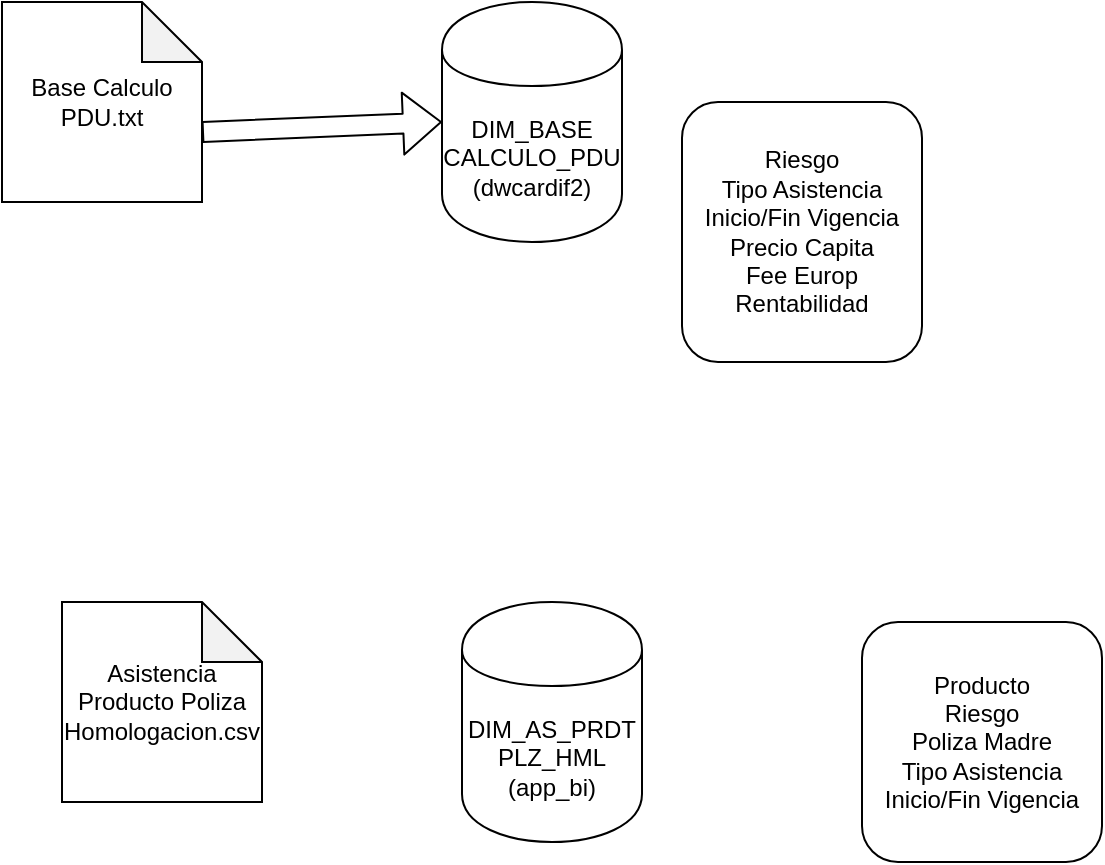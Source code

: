 <mxfile type="github" version="12.6.2"><diagram id="ypM9kpdQdvI_O4axWnlW" name="Page-1"><mxGraphModel grid="1" dx="416" dy="224" gridSize="10" guides="1" tooltips="1" connect="1" arrows="1" fold="1" page="1" pageScale="1" pageWidth="827" pageHeight="1169" math="0" shadow="0"><root><mxCell id="0" /><mxCell id="1" parent="0" /><mxCell id="QJhBpU2Ap4GqpJilakro-1" value="Base Calculo PDU.txt" parent="1" style="shape=note;whiteSpace=wrap;html=1;backgroundOutline=1;darkOpacity=0.05;" vertex="1"><mxGeometry as="geometry" x="50" y="160" width="100" height="100" /></mxCell><mxCell id="QJhBpU2Ap4GqpJilakro-2" value="DIM_BASE&lt;br&gt;CALCULO_PDU&lt;br&gt;(dwcardif2)" parent="1" style="shape=cylinder;whiteSpace=wrap;html=1;boundedLbl=1;backgroundOutline=1;" vertex="1"><mxGeometry as="geometry" x="270" y="160" width="90" height="120" /></mxCell><mxCell id="QJhBpU2Ap4GqpJilakro-3" value="Riesgo&lt;br&gt;Tipo Asistencia&lt;br&gt;Inicio/Fin Vigencia&lt;br&gt;Precio Capita&lt;br&gt;Fee Europ&lt;br&gt;Rentabilidad" parent="1" style="rounded=1;whiteSpace=wrap;html=1;" vertex="1"><mxGeometry as="geometry" x="390" y="210" width="120" height="130" /></mxCell><mxCell id="QJhBpU2Ap4GqpJilakro-4" value="Asistencia Producto Poliza Homologacion.csv" parent="1" style="shape=note;whiteSpace=wrap;html=1;backgroundOutline=1;darkOpacity=0.05;" vertex="1"><mxGeometry as="geometry" x="80" y="460" width="100" height="100" /></mxCell><mxCell id="QJhBpU2Ap4GqpJilakro-5" value="DIM_AS_PRDT&lt;br&gt;PLZ_HML&lt;br&gt;(app_bi)" parent="1" style="shape=cylinder;whiteSpace=wrap;html=1;boundedLbl=1;backgroundOutline=1;" vertex="1"><mxGeometry as="geometry" x="280" y="460" width="90" height="120" /></mxCell><mxCell id="QJhBpU2Ap4GqpJilakro-6" value="Producto&lt;br&gt;Riesgo&lt;br&gt;Poliza Madre&lt;br&gt;Tipo Asistencia&lt;br&gt;Inicio/Fin Vigencia&lt;br&gt;" parent="1" style="rounded=1;whiteSpace=wrap;html=1;" vertex="1"><mxGeometry as="geometry" x="480" y="470" width="120" height="120" /></mxCell><mxCell id="QJhBpU2Ap4GqpJilakro-7" value="" parent="1" style="shape=flexArrow;endArrow=classic;html=1;exitX=0;exitY=0;exitDx=100;exitDy=65;exitPerimeter=0;entryX=0;entryY=0.5;entryDx=0;entryDy=0;" edge="1" source="QJhBpU2Ap4GqpJilakro-1" target="QJhBpU2Ap4GqpJilakro-2"><mxGeometry as="geometry" width="50" height="50" relative="1"><mxPoint as="sourcePoint" x="180" y="290" /><mxPoint as="targetPoint" x="230" y="220" /></mxGeometry></mxCell></root></mxGraphModel></diagram></mxfile>